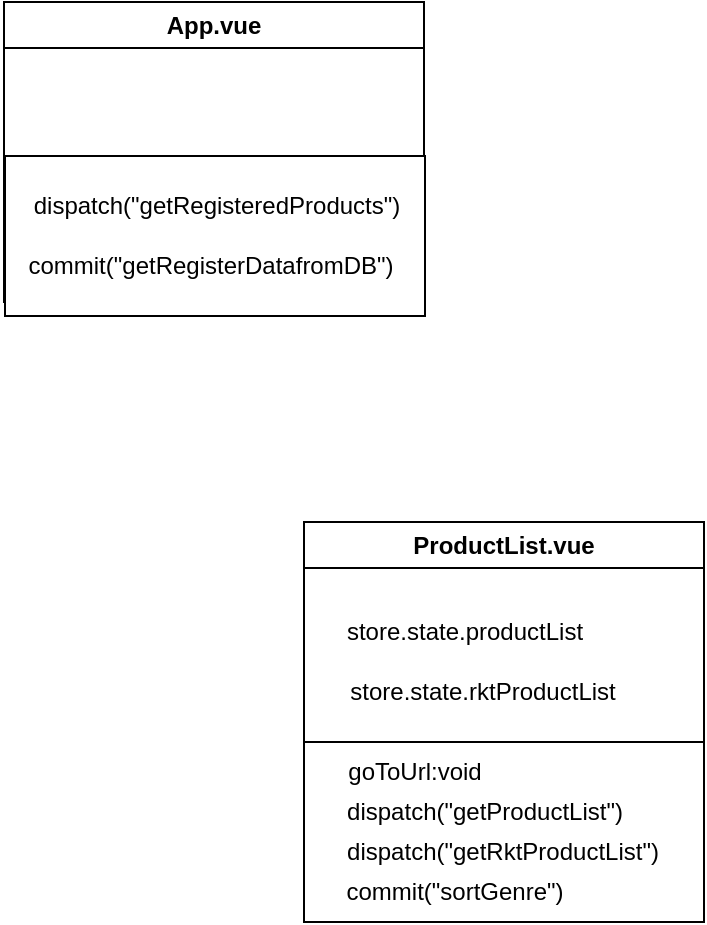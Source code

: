 <mxfile>
    <diagram id="UT293SUq6jOhuTCsXSMy" name="ページ1">
        <mxGraphModel dx="647" dy="618" grid="1" gridSize="10" guides="1" tooltips="1" connect="1" arrows="0" fold="1" page="1" pageScale="1" pageWidth="827" pageHeight="1169" math="0" shadow="0">
            <root>
                <mxCell id="0"/>
                <mxCell id="1" parent="0"/>
                <mxCell id="53" value="App.vue" style="swimlane;whiteSpace=wrap;html=1;" vertex="1" parent="1">
                    <mxGeometry x="70" y="80" width="210" height="150" as="geometry"/>
                </mxCell>
                <mxCell id="61" value="" style="rounded=0;whiteSpace=wrap;html=1;" vertex="1" parent="53">
                    <mxGeometry x="0.5" y="77" width="210" height="80" as="geometry"/>
                </mxCell>
                <mxCell id="54" value="dispatch(&quot;getRegisteredProducts&quot;)" style="text;html=1;align=center;verticalAlign=middle;resizable=0;points=[];autosize=1;strokeColor=none;fillColor=none;" vertex="1" parent="53">
                    <mxGeometry x="0.5" y="87" width="210" height="30" as="geometry"/>
                </mxCell>
                <mxCell id="62" value="commit(&quot;getRegisterDatafromDB&quot;)" style="text;html=1;align=center;verticalAlign=middle;resizable=0;points=[];autosize=1;strokeColor=none;fillColor=none;" vertex="1" parent="53">
                    <mxGeometry x="-2" y="117" width="210" height="30" as="geometry"/>
                </mxCell>
                <mxCell id="56" value="ProductList.vue" style="swimlane;whiteSpace=wrap;html=1;" vertex="1" parent="1">
                    <mxGeometry x="220" y="340" width="200" height="200" as="geometry"/>
                </mxCell>
                <mxCell id="65" value="" style="rounded=0;whiteSpace=wrap;html=1;" vertex="1" parent="56">
                    <mxGeometry y="110" width="200" height="90" as="geometry"/>
                </mxCell>
                <mxCell id="57" value="store.state.productList" style="text;html=1;align=center;verticalAlign=middle;resizable=0;points=[];autosize=1;strokeColor=none;fillColor=none;" vertex="1" parent="56">
                    <mxGeometry x="10" y="40" width="140" height="30" as="geometry"/>
                </mxCell>
                <mxCell id="58" value="store.state.rktProductList" style="text;html=1;align=center;verticalAlign=middle;resizable=0;points=[];autosize=1;strokeColor=none;fillColor=none;" vertex="1" parent="56">
                    <mxGeometry x="9" y="70" width="160" height="30" as="geometry"/>
                </mxCell>
                <mxCell id="59" value="goToUrl:void&lt;br&gt;" style="text;html=1;align=center;verticalAlign=middle;resizable=0;points=[];autosize=1;strokeColor=none;fillColor=none;" vertex="1" parent="56">
                    <mxGeometry x="10" y="110" width="90" height="30" as="geometry"/>
                </mxCell>
                <mxCell id="63" value="dispatch(&quot;getProductList&quot;)" style="text;html=1;align=center;verticalAlign=middle;resizable=0;points=[];autosize=1;strokeColor=none;fillColor=none;" vertex="1" parent="56">
                    <mxGeometry x="10" y="130" width="160" height="30" as="geometry"/>
                </mxCell>
                <mxCell id="64" value="dispatch(&quot;getRktProductList&quot;)" style="text;html=1;align=center;verticalAlign=middle;resizable=0;points=[];autosize=1;strokeColor=none;fillColor=none;" vertex="1" parent="56">
                    <mxGeometry x="9" y="150" width="180" height="30" as="geometry"/>
                </mxCell>
                <mxCell id="66" value="commit(&quot;sortGenre&quot;)" style="text;html=1;align=center;verticalAlign=middle;resizable=0;points=[];autosize=1;strokeColor=none;fillColor=none;" vertex="1" parent="56">
                    <mxGeometry x="10" y="170" width="130" height="30" as="geometry"/>
                </mxCell>
            </root>
        </mxGraphModel>
    </diagram>
</mxfile>